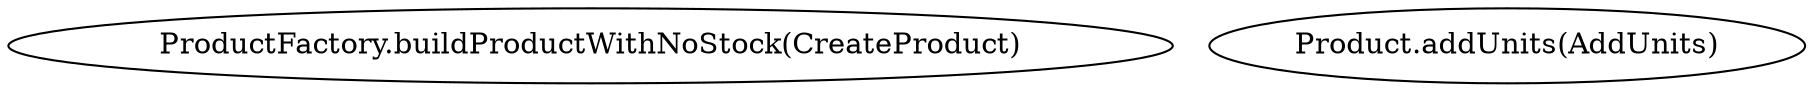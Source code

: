 digraph {
splines=spline;
"ProductFactory.buildProductWithNoStock(CreateProduct)"[shape=ellipse];
"Product.addUnits(AddUnits)"[shape=ellipse];
}
